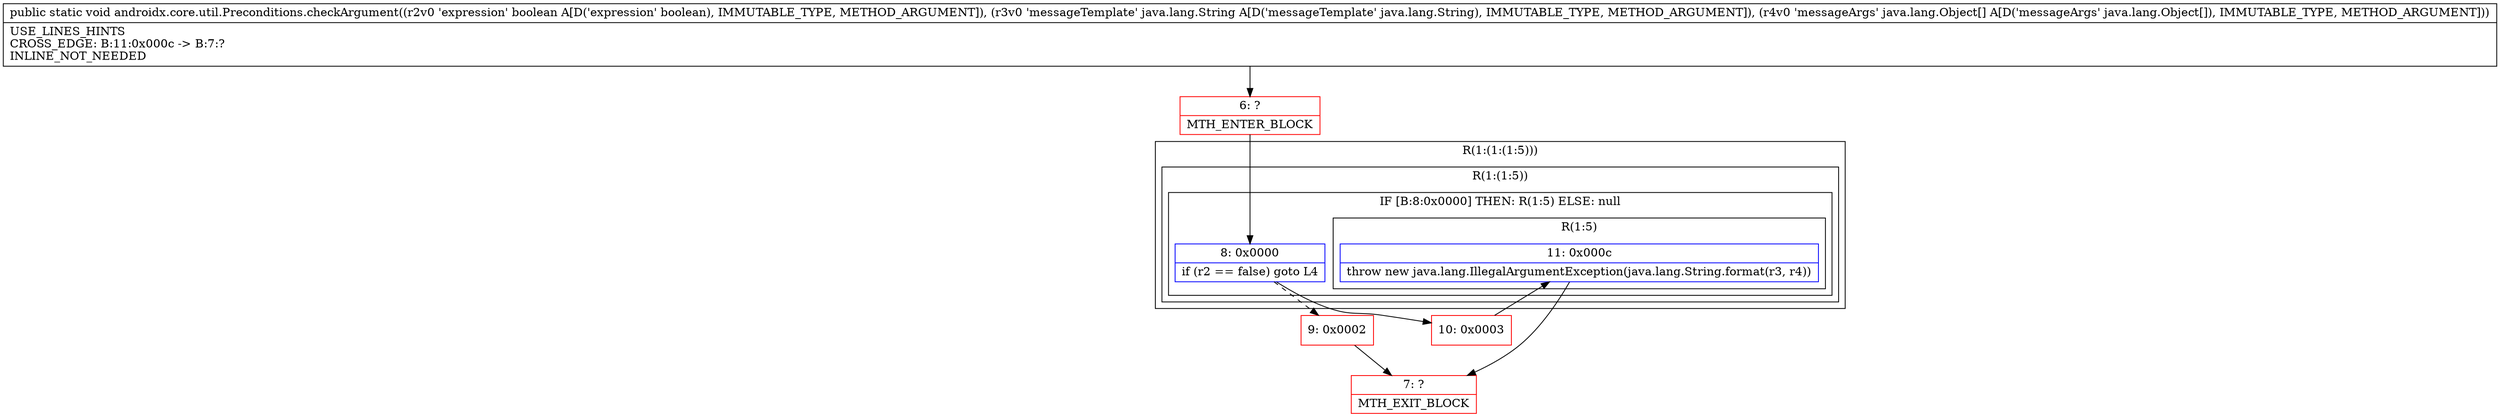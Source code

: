 digraph "CFG forandroidx.core.util.Preconditions.checkArgument(ZLjava\/lang\/String;[Ljava\/lang\/Object;)V" {
subgraph cluster_Region_610232715 {
label = "R(1:(1:(1:5)))";
node [shape=record,color=blue];
subgraph cluster_Region_1542177607 {
label = "R(1:(1:5))";
node [shape=record,color=blue];
subgraph cluster_IfRegion_2141097347 {
label = "IF [B:8:0x0000] THEN: R(1:5) ELSE: null";
node [shape=record,color=blue];
Node_8 [shape=record,label="{8\:\ 0x0000|if (r2 == false) goto L4\l}"];
subgraph cluster_Region_1653674234 {
label = "R(1:5)";
node [shape=record,color=blue];
Node_11 [shape=record,label="{11\:\ 0x000c|throw new java.lang.IllegalArgumentException(java.lang.String.format(r3, r4))\l}"];
}
}
}
}
Node_6 [shape=record,color=red,label="{6\:\ ?|MTH_ENTER_BLOCK\l}"];
Node_9 [shape=record,color=red,label="{9\:\ 0x0002}"];
Node_7 [shape=record,color=red,label="{7\:\ ?|MTH_EXIT_BLOCK\l}"];
Node_10 [shape=record,color=red,label="{10\:\ 0x0003}"];
MethodNode[shape=record,label="{public static void androidx.core.util.Preconditions.checkArgument((r2v0 'expression' boolean A[D('expression' boolean), IMMUTABLE_TYPE, METHOD_ARGUMENT]), (r3v0 'messageTemplate' java.lang.String A[D('messageTemplate' java.lang.String), IMMUTABLE_TYPE, METHOD_ARGUMENT]), (r4v0 'messageArgs' java.lang.Object[] A[D('messageArgs' java.lang.Object[]), IMMUTABLE_TYPE, METHOD_ARGUMENT]))  | USE_LINES_HINTS\lCROSS_EDGE: B:11:0x000c \-\> B:7:?\lINLINE_NOT_NEEDED\l}"];
MethodNode -> Node_6;Node_8 -> Node_9[style=dashed];
Node_8 -> Node_10;
Node_11 -> Node_7;
Node_6 -> Node_8;
Node_9 -> Node_7;
Node_10 -> Node_11;
}


